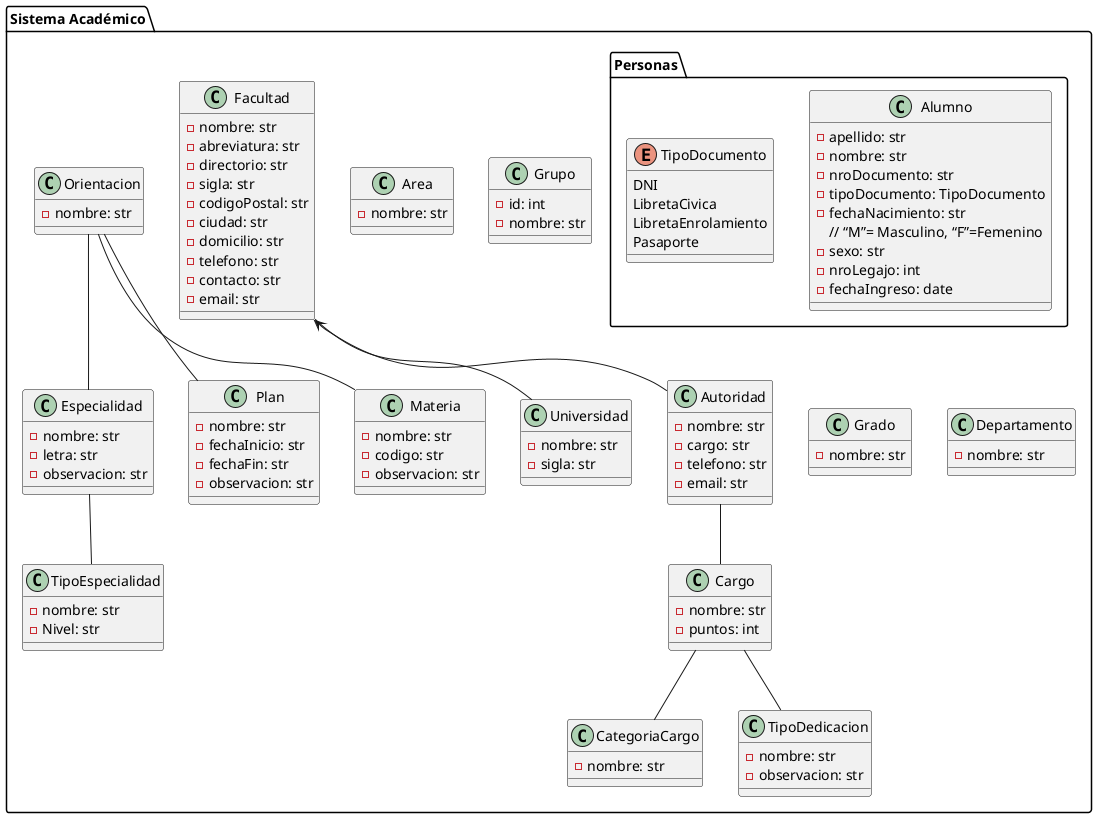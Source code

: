 @startuml Diagrama de Clases de sysacad
package "Sistema Académico"{
    package "Personas"{
        class Alumno {
            - apellido: str
            - nombre: str
            - nroDocumento: str
            - tipoDocumento: TipoDocumento
            - fechaNacimiento: str
            // “M”= Masculino, “F”=Femenino
            - sexo: str
            - nroLegajo: int
            - fechaIngreso: date
        }

        enum TipoDocumento {
            DNI
            LibretaCivica
            LibretaEnrolamiento
            Pasaporte
        }
    }

    class Universidad {
        -nombre: str
        -sigla: str
    }

    class Facultad {
        -nombre: str
        -abreviatura: str
        -directorio: str
        -sigla: str
        -codigoPostal: str
        -ciudad: str
        -domicilio: str
        -telefono: str
        -contacto: str
        -email: str
    }

    class Autoridad {
        -nombre: str
        -cargo: str
        -telefono: str
        -email: str
    }

    class Area {
        - nombre: str
    }

    class Especialidad {
        - nombre: str
        - letra: str
        - observacion: str
    }

    class TipoEspecialidad {
        - nombre: str
        - Nivel: str
    }

    class Grupo {
        - id: int
        - nombre: str
    }

    class Plan {
        - nombre: str
        - fechaInicio: str
        - fechaFin: str
        - observacion: str
    }

    class Orientacion {
        - nombre: str
    }

    class Grado {
        - nombre: str
    }

    class Cargo {
        - nombre: str
        - puntos: int
        
    }
    
    class CategoriaCargo {
        - nombre: str
    } 
   
    class Materia {
        - nombre: str
        - codigo: str
        - observacion: str
    }

    class TipoDedicacion {
        - nombre: str
        - observacion: str
    }

    class Departamento {
        - nombre: str
    }


    Orientacion -- Especialidad
    Orientacion -- Plan
    Orientacion -- Materia
    Especialidad -- TipoEspecialidad
    Facultad <-- Autoridad
    Facultad -- Universidad
    Autoridad -- Cargo
    Cargo -- CategoriaCargo
    Cargo -- TipoDedicacion
}
@enduml